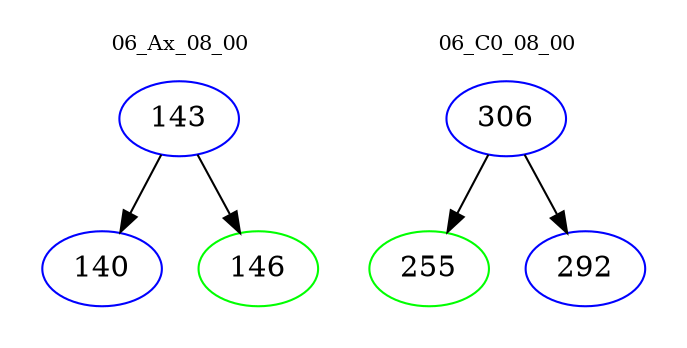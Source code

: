 digraph{
subgraph cluster_0 {
color = white
label = "06_Ax_08_00";
fontsize=10;
T0_143 [label="143", color="blue"]
T0_143 -> T0_140 [color="black"]
T0_140 [label="140", color="blue"]
T0_143 -> T0_146 [color="black"]
T0_146 [label="146", color="green"]
}
subgraph cluster_1 {
color = white
label = "06_C0_08_00";
fontsize=10;
T1_306 [label="306", color="blue"]
T1_306 -> T1_255 [color="black"]
T1_255 [label="255", color="green"]
T1_306 -> T1_292 [color="black"]
T1_292 [label="292", color="blue"]
}
}
